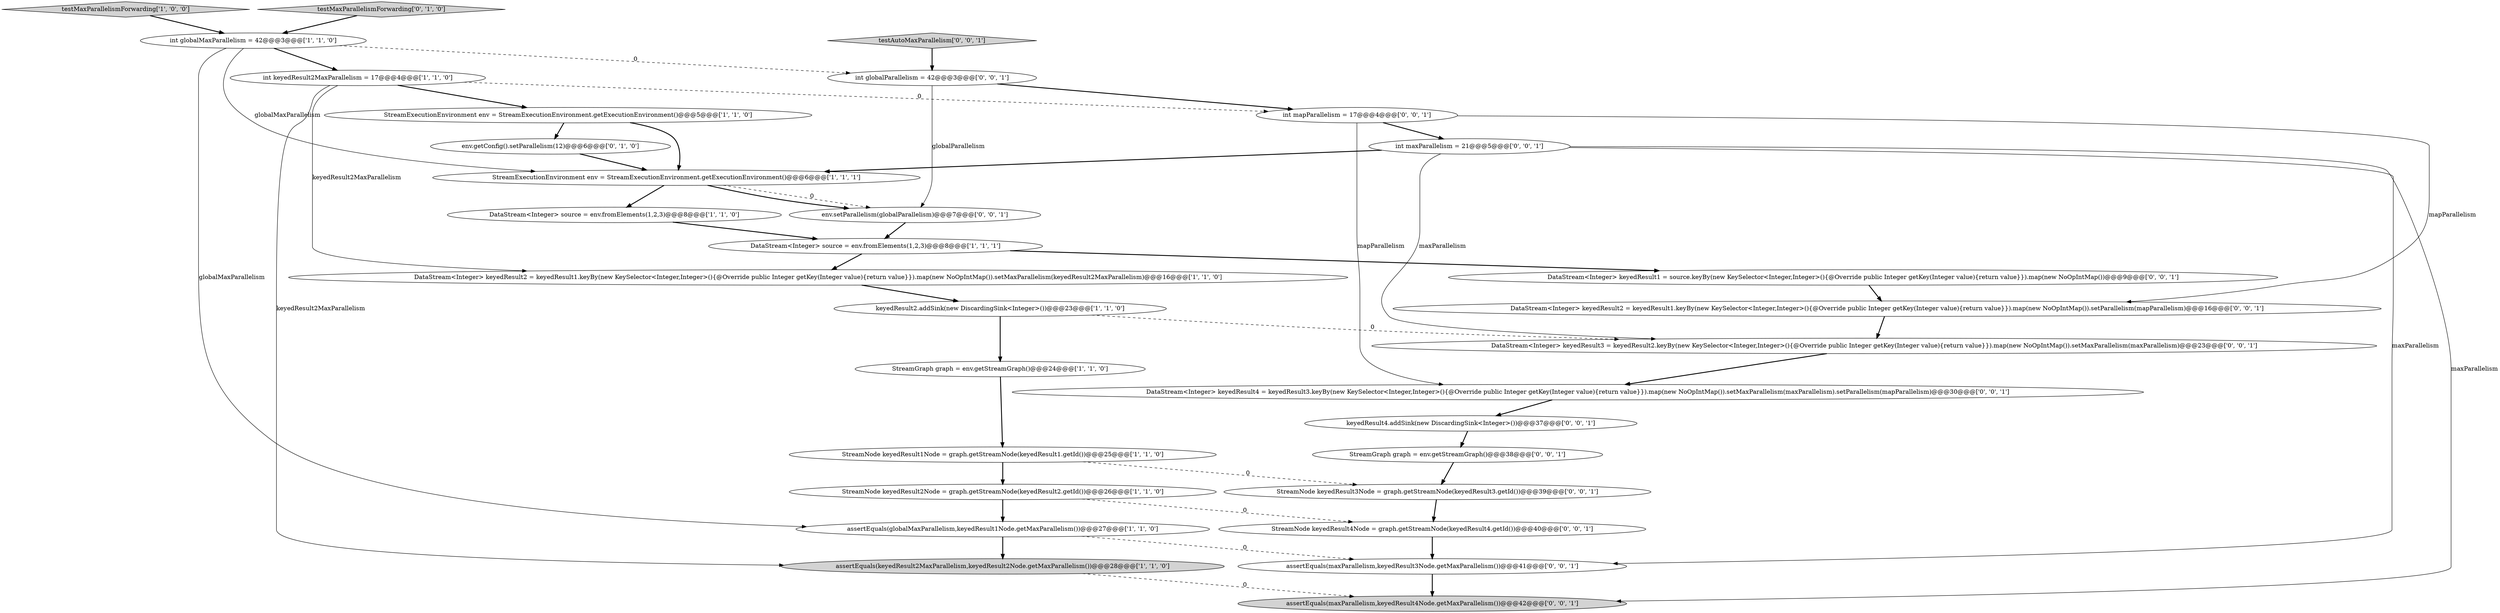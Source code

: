 digraph {
28 [style = filled, label = "int globalParallelism = 42@@@3@@@['0', '0', '1']", fillcolor = white, shape = ellipse image = "AAA0AAABBB3BBB"];
1 [style = filled, label = "testMaxParallelismForwarding['1', '0', '0']", fillcolor = lightgray, shape = diamond image = "AAA0AAABBB1BBB"];
0 [style = filled, label = "StreamExecutionEnvironment env = StreamExecutionEnvironment.getExecutionEnvironment()@@@5@@@['1', '1', '0']", fillcolor = white, shape = ellipse image = "AAA0AAABBB1BBB"];
2 [style = filled, label = "DataStream<Integer> source = env.fromElements(1,2,3)@@@8@@@['1', '1', '1']", fillcolor = white, shape = ellipse image = "AAA0AAABBB1BBB"];
21 [style = filled, label = "env.setParallelism(globalParallelism)@@@7@@@['0', '0', '1']", fillcolor = white, shape = ellipse image = "AAA0AAABBB3BBB"];
9 [style = filled, label = "StreamExecutionEnvironment env = StreamExecutionEnvironment.getExecutionEnvironment()@@@6@@@['1', '1', '1']", fillcolor = white, shape = ellipse image = "AAA0AAABBB1BBB"];
22 [style = filled, label = "int mapParallelism = 17@@@4@@@['0', '0', '1']", fillcolor = white, shape = ellipse image = "AAA0AAABBB3BBB"];
12 [style = filled, label = "StreamNode keyedResult2Node = graph.getStreamNode(keyedResult2.getId())@@@26@@@['1', '1', '0']", fillcolor = white, shape = ellipse image = "AAA0AAABBB1BBB"];
11 [style = filled, label = "DataStream<Integer> keyedResult2 = keyedResult1.keyBy(new KeySelector<Integer,Integer>(){@Override public Integer getKey(Integer value){return value}}).map(new NoOpIntMap()).setMaxParallelism(keyedResult2MaxParallelism)@@@16@@@['1', '1', '0']", fillcolor = white, shape = ellipse image = "AAA0AAABBB1BBB"];
23 [style = filled, label = "StreamNode keyedResult3Node = graph.getStreamNode(keyedResult3.getId())@@@39@@@['0', '0', '1']", fillcolor = white, shape = ellipse image = "AAA0AAABBB3BBB"];
8 [style = filled, label = "assertEquals(keyedResult2MaxParallelism,keyedResult2Node.getMaxParallelism())@@@28@@@['1', '1', '0']", fillcolor = lightgray, shape = ellipse image = "AAA0AAABBB1BBB"];
19 [style = filled, label = "testAutoMaxParallelism['0', '0', '1']", fillcolor = lightgray, shape = diamond image = "AAA0AAABBB3BBB"];
20 [style = filled, label = "int maxParallelism = 21@@@5@@@['0', '0', '1']", fillcolor = white, shape = ellipse image = "AAA0AAABBB3BBB"];
3 [style = filled, label = "int globalMaxParallelism = 42@@@3@@@['1', '1', '0']", fillcolor = white, shape = ellipse image = "AAA0AAABBB1BBB"];
5 [style = filled, label = "assertEquals(globalMaxParallelism,keyedResult1Node.getMaxParallelism())@@@27@@@['1', '1', '0']", fillcolor = white, shape = ellipse image = "AAA0AAABBB1BBB"];
26 [style = filled, label = "DataStream<Integer> keyedResult2 = keyedResult1.keyBy(new KeySelector<Integer,Integer>(){@Override public Integer getKey(Integer value){return value}}).map(new NoOpIntMap()).setParallelism(mapParallelism)@@@16@@@['0', '0', '1']", fillcolor = white, shape = ellipse image = "AAA0AAABBB3BBB"];
4 [style = filled, label = "int keyedResult2MaxParallelism = 17@@@4@@@['1', '1', '0']", fillcolor = white, shape = ellipse image = "AAA0AAABBB1BBB"];
15 [style = filled, label = "testMaxParallelismForwarding['0', '1', '0']", fillcolor = lightgray, shape = diamond image = "AAA0AAABBB2BBB"];
30 [style = filled, label = "DataStream<Integer> keyedResult4 = keyedResult3.keyBy(new KeySelector<Integer,Integer>(){@Override public Integer getKey(Integer value){return value}}).map(new NoOpIntMap()).setMaxParallelism(maxParallelism).setParallelism(mapParallelism)@@@30@@@['0', '0', '1']", fillcolor = white, shape = ellipse image = "AAA0AAABBB3BBB"];
27 [style = filled, label = "DataStream<Integer> keyedResult1 = source.keyBy(new KeySelector<Integer,Integer>(){@Override public Integer getKey(Integer value){return value}}).map(new NoOpIntMap())@@@9@@@['0', '0', '1']", fillcolor = white, shape = ellipse image = "AAA0AAABBB3BBB"];
24 [style = filled, label = "assertEquals(maxParallelism,keyedResult4Node.getMaxParallelism())@@@42@@@['0', '0', '1']", fillcolor = lightgray, shape = ellipse image = "AAA0AAABBB3BBB"];
29 [style = filled, label = "DataStream<Integer> keyedResult3 = keyedResult2.keyBy(new KeySelector<Integer,Integer>(){@Override public Integer getKey(Integer value){return value}}).map(new NoOpIntMap()).setMaxParallelism(maxParallelism)@@@23@@@['0', '0', '1']", fillcolor = white, shape = ellipse image = "AAA0AAABBB3BBB"];
17 [style = filled, label = "StreamNode keyedResult4Node = graph.getStreamNode(keyedResult4.getId())@@@40@@@['0', '0', '1']", fillcolor = white, shape = ellipse image = "AAA0AAABBB3BBB"];
18 [style = filled, label = "assertEquals(maxParallelism,keyedResult3Node.getMaxParallelism())@@@41@@@['0', '0', '1']", fillcolor = white, shape = ellipse image = "AAA0AAABBB3BBB"];
6 [style = filled, label = "DataStream<Integer> source = env.fromElements(1,2,3)@@@8@@@['1', '1', '0']", fillcolor = white, shape = ellipse image = "AAA0AAABBB1BBB"];
16 [style = filled, label = "StreamGraph graph = env.getStreamGraph()@@@38@@@['0', '0', '1']", fillcolor = white, shape = ellipse image = "AAA0AAABBB3BBB"];
7 [style = filled, label = "keyedResult2.addSink(new DiscardingSink<Integer>())@@@23@@@['1', '1', '0']", fillcolor = white, shape = ellipse image = "AAA0AAABBB1BBB"];
13 [style = filled, label = "StreamNode keyedResult1Node = graph.getStreamNode(keyedResult1.getId())@@@25@@@['1', '1', '0']", fillcolor = white, shape = ellipse image = "AAA0AAABBB1BBB"];
10 [style = filled, label = "StreamGraph graph = env.getStreamGraph()@@@24@@@['1', '1', '0']", fillcolor = white, shape = ellipse image = "AAA0AAABBB1BBB"];
25 [style = filled, label = "keyedResult4.addSink(new DiscardingSink<Integer>())@@@37@@@['0', '0', '1']", fillcolor = white, shape = ellipse image = "AAA0AAABBB3BBB"];
14 [style = filled, label = "env.getConfig().setParallelism(12)@@@6@@@['0', '1', '0']", fillcolor = white, shape = ellipse image = "AAA1AAABBB2BBB"];
29->30 [style = bold, label=""];
7->29 [style = dashed, label="0"];
5->8 [style = bold, label=""];
12->17 [style = dashed, label="0"];
20->24 [style = solid, label="maxParallelism"];
20->29 [style = solid, label="maxParallelism"];
19->28 [style = bold, label=""];
7->10 [style = bold, label=""];
9->21 [style = dashed, label="0"];
4->11 [style = solid, label="keyedResult2MaxParallelism"];
2->11 [style = bold, label=""];
18->24 [style = bold, label=""];
3->5 [style = solid, label="globalMaxParallelism"];
22->26 [style = solid, label="mapParallelism"];
0->9 [style = bold, label=""];
28->21 [style = solid, label="globalParallelism"];
8->24 [style = dashed, label="0"];
14->9 [style = bold, label=""];
4->8 [style = solid, label="keyedResult2MaxParallelism"];
9->21 [style = bold, label=""];
22->20 [style = bold, label=""];
30->25 [style = bold, label=""];
5->18 [style = dashed, label="0"];
6->2 [style = bold, label=""];
21->2 [style = bold, label=""];
11->7 [style = bold, label=""];
9->6 [style = bold, label=""];
13->23 [style = dashed, label="0"];
28->22 [style = bold, label=""];
13->12 [style = bold, label=""];
12->5 [style = bold, label=""];
1->3 [style = bold, label=""];
25->16 [style = bold, label=""];
16->23 [style = bold, label=""];
10->13 [style = bold, label=""];
3->28 [style = dashed, label="0"];
22->30 [style = solid, label="mapParallelism"];
4->22 [style = dashed, label="0"];
27->26 [style = bold, label=""];
20->18 [style = solid, label="maxParallelism"];
3->9 [style = solid, label="globalMaxParallelism"];
15->3 [style = bold, label=""];
2->27 [style = bold, label=""];
20->9 [style = bold, label=""];
0->14 [style = bold, label=""];
23->17 [style = bold, label=""];
26->29 [style = bold, label=""];
3->4 [style = bold, label=""];
4->0 [style = bold, label=""];
17->18 [style = bold, label=""];
}
